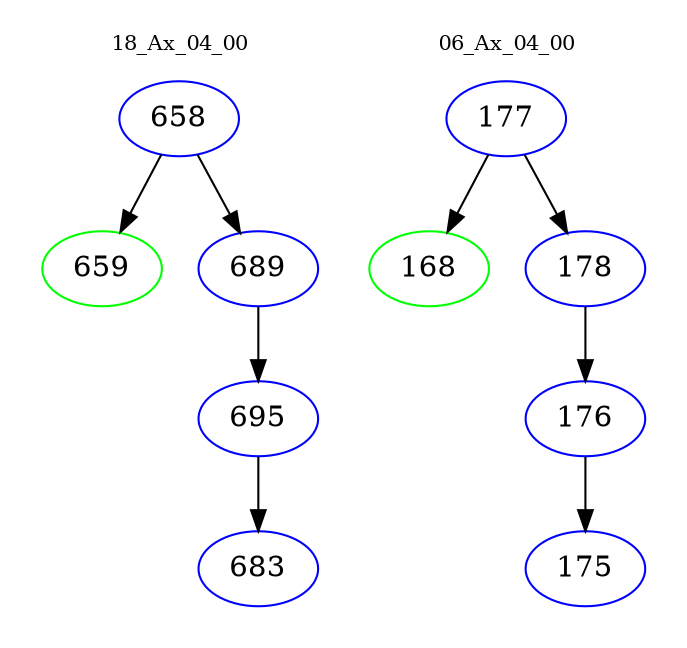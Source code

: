 digraph{
subgraph cluster_0 {
color = white
label = "18_Ax_04_00";
fontsize=10;
T0_658 [label="658", color="blue"]
T0_658 -> T0_659 [color="black"]
T0_659 [label="659", color="green"]
T0_658 -> T0_689 [color="black"]
T0_689 [label="689", color="blue"]
T0_689 -> T0_695 [color="black"]
T0_695 [label="695", color="blue"]
T0_695 -> T0_683 [color="black"]
T0_683 [label="683", color="blue"]
}
subgraph cluster_1 {
color = white
label = "06_Ax_04_00";
fontsize=10;
T1_177 [label="177", color="blue"]
T1_177 -> T1_168 [color="black"]
T1_168 [label="168", color="green"]
T1_177 -> T1_178 [color="black"]
T1_178 [label="178", color="blue"]
T1_178 -> T1_176 [color="black"]
T1_176 [label="176", color="blue"]
T1_176 -> T1_175 [color="black"]
T1_175 [label="175", color="blue"]
}
}
